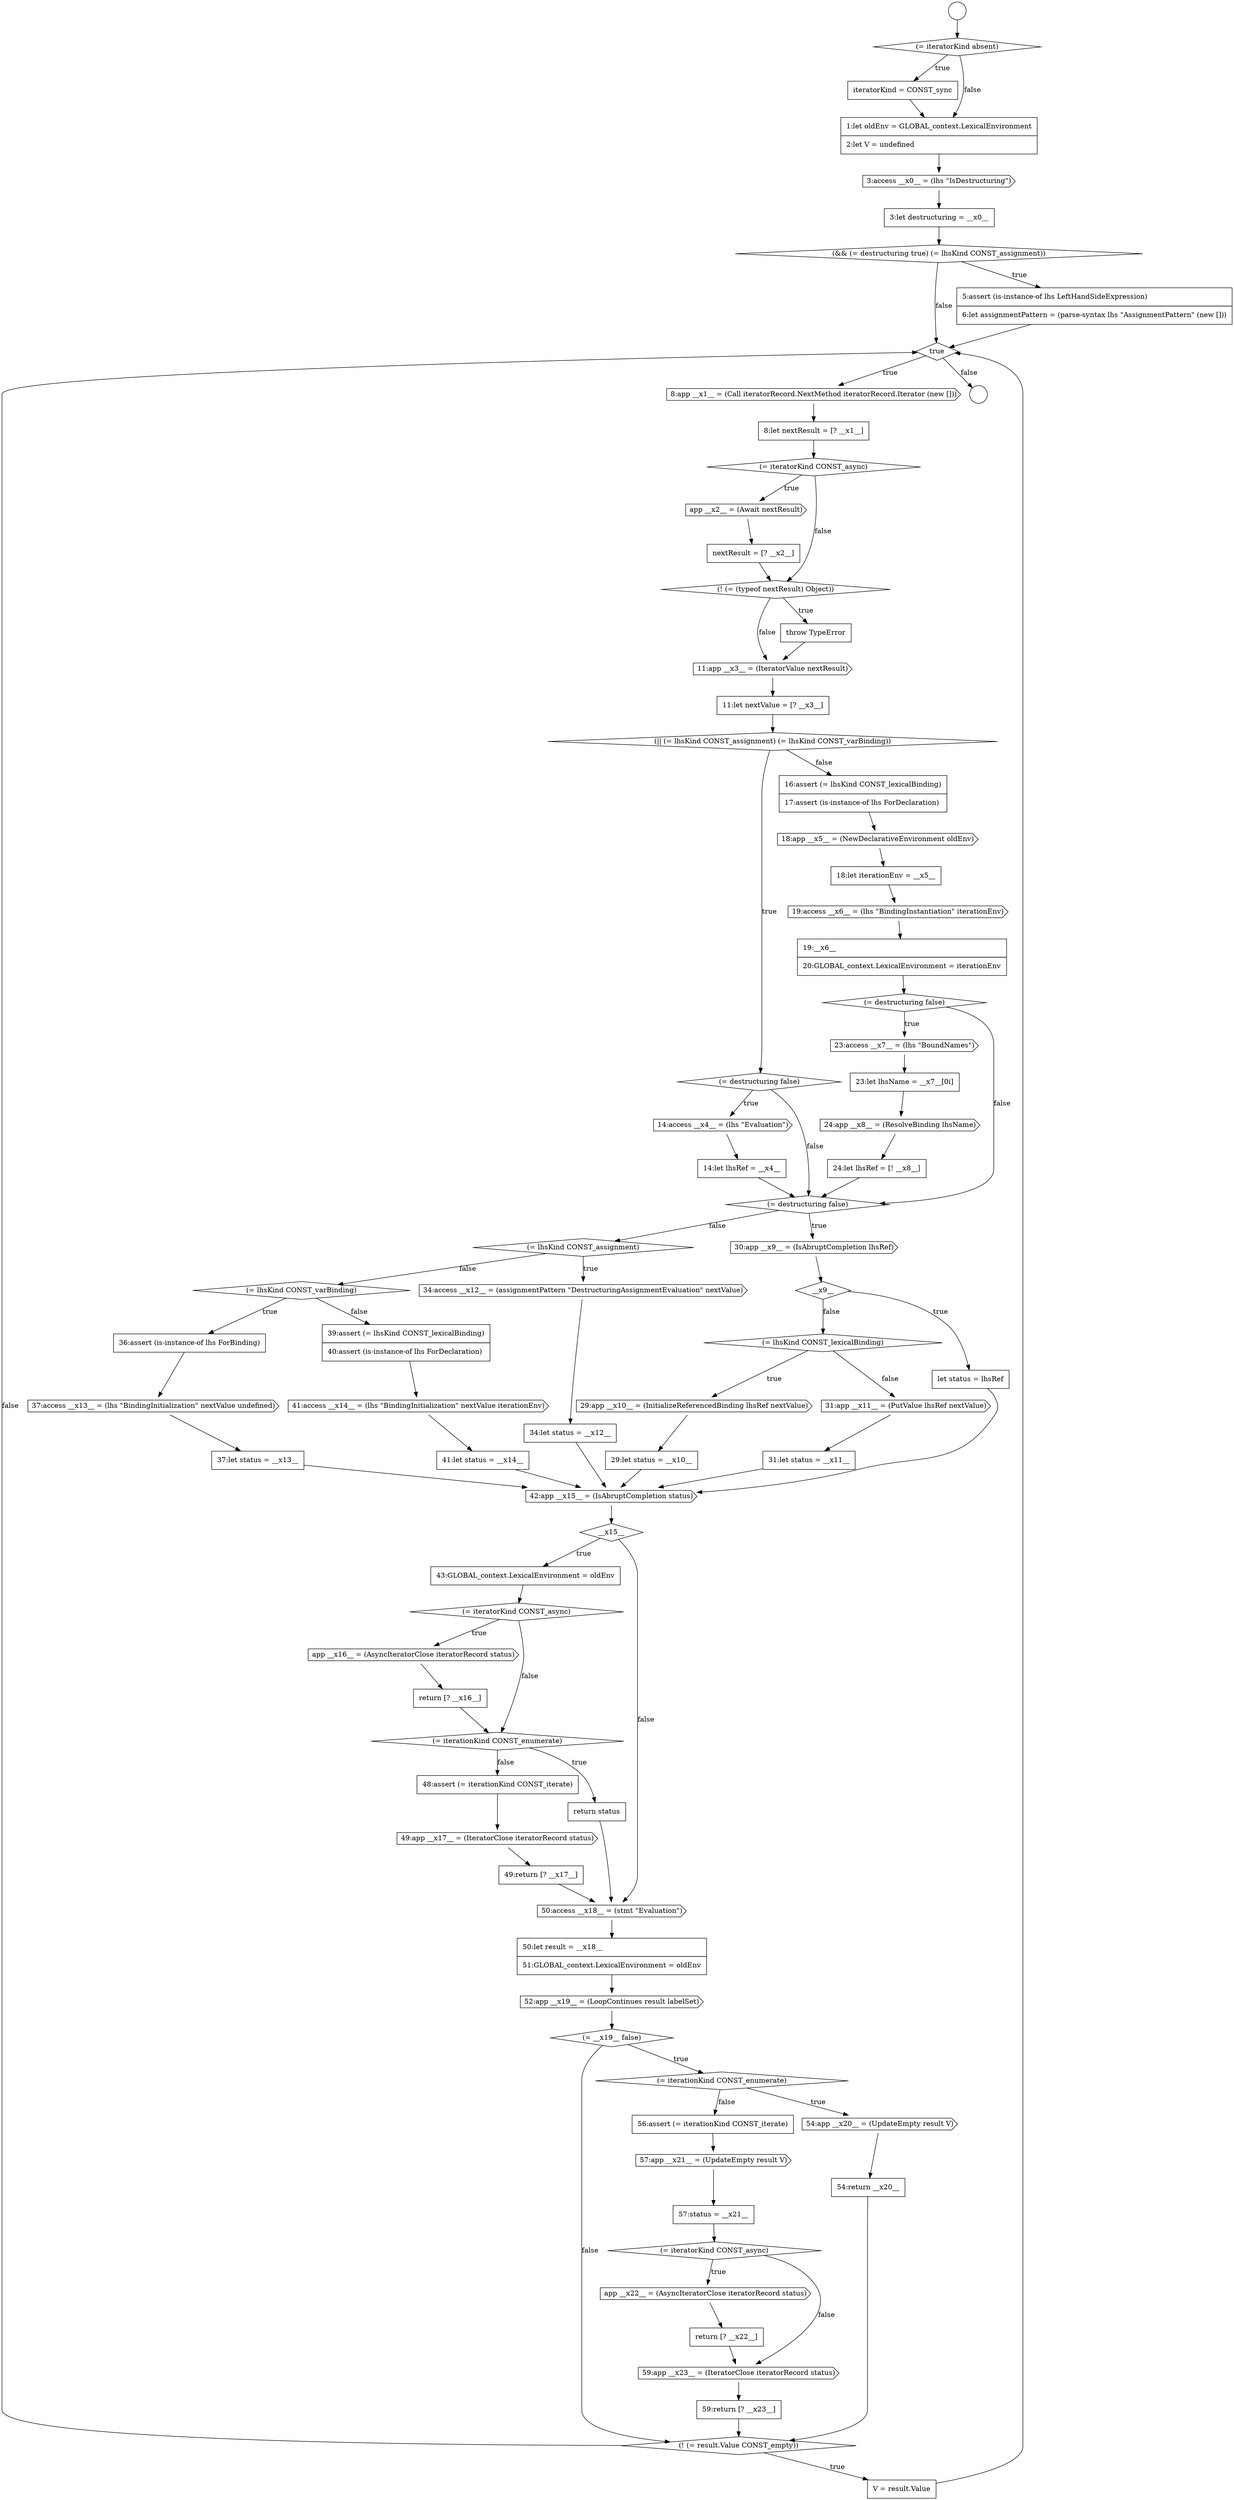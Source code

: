 digraph {
  node5 [shape=cds, label=<<font color="black">3:access __x0__ = (lhs &quot;IsDestructuring&quot;)</font>> color="black" fillcolor="white" style=filled]
  node65 [shape=cds, label=<<font color="black">52:app __x19__ = (LoopContinues result labelSet)</font>> color="black" fillcolor="white" style=filled]
  node77 [shape=none, margin=0, label=<<font color="black">
    <table border="0" cellborder="1" cellspacing="0" cellpadding="10">
      <tr><td align="left">59:return [? __x23__]</td></tr>
    </table>
  </font>> color="black" fillcolor="white" style=filled]
  node66 [shape=diamond, label=<<font color="black">(= __x19__ false)</font>> color="black" fillcolor="white" style=filled]
  node69 [shape=none, margin=0, label=<<font color="black">
    <table border="0" cellborder="1" cellspacing="0" cellpadding="10">
      <tr><td align="left">54:return __x20__</td></tr>
    </table>
  </font>> color="black" fillcolor="white" style=filled]
  node0 [shape=circle label=" " color="black" fillcolor="white" style=filled]
  node10 [shape=cds, label=<<font color="black">8:app __x1__ = (Call iteratorRecord.NextMethod iteratorRecord.Iterator (new []))</font>> color="black" fillcolor="white" style=filled]
  node56 [shape=cds, label=<<font color="black">app __x16__ = (AsyncIteratorClose iteratorRecord status)</font>> color="black" fillcolor="white" style=filled]
  node42 [shape=diamond, label=<<font color="black">(= lhsKind CONST_assignment)</font>> color="black" fillcolor="white" style=filled]
  node24 [shape=cds, label=<<font color="black">18:app __x5__ = (NewDeclarativeEnvironment oldEnv)</font>> color="black" fillcolor="white" style=filled]
  node37 [shape=diamond, label=<<font color="black">(= lhsKind CONST_lexicalBinding)</font>> color="black" fillcolor="white" style=filled]
  node25 [shape=none, margin=0, label=<<font color="black">
    <table border="0" cellborder="1" cellspacing="0" cellpadding="10">
      <tr><td align="left">18:let iterationEnv = __x5__</td></tr>
    </table>
  </font>> color="black" fillcolor="white" style=filled]
  node52 [shape=cds, label=<<font color="black">42:app __x15__ = (IsAbruptCompletion status)</font>> color="black" fillcolor="white" style=filled]
  node14 [shape=none, margin=0, label=<<font color="black">
    <table border="0" cellborder="1" cellspacing="0" cellpadding="10">
      <tr><td align="left">nextResult = [? __x2__]</td></tr>
    </table>
  </font>> color="black" fillcolor="white" style=filled]
  node20 [shape=diamond, label=<<font color="black">(= destructuring false)</font>> color="black" fillcolor="white" style=filled]
  node46 [shape=none, margin=0, label=<<font color="black">
    <table border="0" cellborder="1" cellspacing="0" cellpadding="10">
      <tr><td align="left">36:assert (is-instance-of lhs ForBinding)</td></tr>
    </table>
  </font>> color="black" fillcolor="white" style=filled]
  node57 [shape=none, margin=0, label=<<font color="black">
    <table border="0" cellborder="1" cellspacing="0" cellpadding="10">
      <tr><td align="left">return [? __x16__]</td></tr>
    </table>
  </font>> color="black" fillcolor="white" style=filled]
  node78 [shape=diamond, label=<<font color="black">(! (= result.Value CONST_empty))</font>> color="black" fillcolor="white" style=filled]
  node29 [shape=cds, label=<<font color="black">23:access __x7__ = (lhs &quot;BoundNames&quot;)</font>> color="black" fillcolor="white" style=filled]
  node61 [shape=cds, label=<<font color="black">49:app __x17__ = (IteratorClose iteratorRecord status)</font>> color="black" fillcolor="white" style=filled]
  node1 [shape=circle label=" " color="black" fillcolor="white" style=filled]
  node74 [shape=cds, label=<<font color="black">app __x22__ = (AsyncIteratorClose iteratorRecord status)</font>> color="black" fillcolor="white" style=filled]
  node6 [shape=none, margin=0, label=<<font color="black">
    <table border="0" cellborder="1" cellspacing="0" cellpadding="10">
      <tr><td align="left">3:let destructuring = __x0__</td></tr>
    </table>
  </font>> color="black" fillcolor="white" style=filled]
  node60 [shape=none, margin=0, label=<<font color="black">
    <table border="0" cellborder="1" cellspacing="0" cellpadding="10">
      <tr><td align="left">48:assert (= iterationKind CONST_iterate)</td></tr>
    </table>
  </font>> color="black" fillcolor="white" style=filled]
  node70 [shape=none, margin=0, label=<<font color="black">
    <table border="0" cellborder="1" cellspacing="0" cellpadding="10">
      <tr><td align="left">56:assert (= iterationKind CONST_iterate)</td></tr>
    </table>
  </font>> color="black" fillcolor="white" style=filled]
  node21 [shape=cds, label=<<font color="black">14:access __x4__ = (lhs &quot;Evaluation&quot;)</font>> color="black" fillcolor="white" style=filled]
  node33 [shape=diamond, label=<<font color="black">(= destructuring false)</font>> color="black" fillcolor="white" style=filled]
  node28 [shape=diamond, label=<<font color="black">(= destructuring false)</font>> color="black" fillcolor="white" style=filled]
  node38 [shape=cds, label=<<font color="black">29:app __x10__ = (InitializeReferencedBinding lhsRef nextValue)</font>> color="black" fillcolor="white" style=filled]
  node9 [shape=diamond, label=<<font color="black">true</font>> color="black" fillcolor="white" style=filled]
  node53 [shape=diamond, label=<<font color="black">__x15__</font>> color="black" fillcolor="white" style=filled]
  node13 [shape=cds, label=<<font color="black">app __x2__ = (Await nextResult)</font>> color="black" fillcolor="white" style=filled]
  node41 [shape=none, margin=0, label=<<font color="black">
    <table border="0" cellborder="1" cellspacing="0" cellpadding="10">
      <tr><td align="left">31:let status = __x11__</td></tr>
    </table>
  </font>> color="black" fillcolor="white" style=filled]
  node73 [shape=diamond, label=<<font color="black">(= iteratorKind CONST_async)</font>> color="black" fillcolor="white" style=filled]
  node2 [shape=diamond, label=<<font color="black">(= iteratorKind absent)</font>> color="black" fillcolor="white" style=filled]
  node45 [shape=diamond, label=<<font color="black">(= lhsKind CONST_varBinding)</font>> color="black" fillcolor="white" style=filled]
  node64 [shape=none, margin=0, label=<<font color="black">
    <table border="0" cellborder="1" cellspacing="0" cellpadding="10">
      <tr><td align="left">50:let result = __x18__</td></tr>
      <tr><td align="left">51:GLOBAL_context.LexicalEnvironment = oldEnv</td></tr>
    </table>
  </font>> color="black" fillcolor="white" style=filled]
  node17 [shape=cds, label=<<font color="black">11:app __x3__ = (IteratorValue nextResult)</font>> color="black" fillcolor="white" style=filled]
  node32 [shape=none, margin=0, label=<<font color="black">
    <table border="0" cellborder="1" cellspacing="0" cellpadding="10">
      <tr><td align="left">24:let lhsRef = [! __x8__]</td></tr>
    </table>
  </font>> color="black" fillcolor="white" style=filled]
  node34 [shape=cds, label=<<font color="black">30:app __x9__ = (IsAbruptCompletion lhsRef)</font>> color="black" fillcolor="white" style=filled]
  node22 [shape=none, margin=0, label=<<font color="black">
    <table border="0" cellborder="1" cellspacing="0" cellpadding="10">
      <tr><td align="left">14:let lhsRef = __x4__</td></tr>
    </table>
  </font>> color="black" fillcolor="white" style=filled]
  node44 [shape=none, margin=0, label=<<font color="black">
    <table border="0" cellborder="1" cellspacing="0" cellpadding="10">
      <tr><td align="left">34:let status = __x12__</td></tr>
    </table>
  </font>> color="black" fillcolor="white" style=filled]
  node59 [shape=none, margin=0, label=<<font color="black">
    <table border="0" cellborder="1" cellspacing="0" cellpadding="10">
      <tr><td align="left">return status</td></tr>
    </table>
  </font>> color="black" fillcolor="white" style=filled]
  node27 [shape=none, margin=0, label=<<font color="black">
    <table border="0" cellborder="1" cellspacing="0" cellpadding="10">
      <tr><td align="left">19:__x6__</td></tr>
      <tr><td align="left">20:GLOBAL_context.LexicalEnvironment = iterationEnv</td></tr>
    </table>
  </font>> color="black" fillcolor="white" style=filled]
  node71 [shape=cds, label=<<font color="black">57:app __x21__ = (UpdateEmpty result V)</font>> color="black" fillcolor="white" style=filled]
  node12 [shape=diamond, label=<<font color="black">(= iteratorKind CONST_async)</font>> color="black" fillcolor="white" style=filled]
  node54 [shape=none, margin=0, label=<<font color="black">
    <table border="0" cellborder="1" cellspacing="0" cellpadding="10">
      <tr><td align="left">43:GLOBAL_context.LexicalEnvironment = oldEnv</td></tr>
    </table>
  </font>> color="black" fillcolor="white" style=filled]
  node49 [shape=none, margin=0, label=<<font color="black">
    <table border="0" cellborder="1" cellspacing="0" cellpadding="10">
      <tr><td align="left">39:assert (= lhsKind CONST_lexicalBinding)</td></tr>
      <tr><td align="left">40:assert (is-instance-of lhs ForDeclaration)</td></tr>
    </table>
  </font>> color="black" fillcolor="white" style=filled]
  node76 [shape=cds, label=<<font color="black">59:app __x23__ = (IteratorClose iteratorRecord status)</font>> color="black" fillcolor="white" style=filled]
  node7 [shape=diamond, label=<<font color="black">(&amp;&amp; (= destructuring true) (= lhsKind CONST_assignment))</font>> color="black" fillcolor="white" style=filled]
  node39 [shape=none, margin=0, label=<<font color="black">
    <table border="0" cellborder="1" cellspacing="0" cellpadding="10">
      <tr><td align="left">29:let status = __x10__</td></tr>
    </table>
  </font>> color="black" fillcolor="white" style=filled]
  node3 [shape=none, margin=0, label=<<font color="black">
    <table border="0" cellborder="1" cellspacing="0" cellpadding="10">
      <tr><td align="left">iteratorKind = CONST_sync</td></tr>
    </table>
  </font>> color="black" fillcolor="white" style=filled]
  node35 [shape=diamond, label=<<font color="black">__x9__</font>> color="black" fillcolor="white" style=filled]
  node48 [shape=none, margin=0, label=<<font color="black">
    <table border="0" cellborder="1" cellspacing="0" cellpadding="10">
      <tr><td align="left">37:let status = __x13__</td></tr>
    </table>
  </font>> color="black" fillcolor="white" style=filled]
  node63 [shape=cds, label=<<font color="black">50:access __x18__ = (stmt &quot;Evaluation&quot;)</font>> color="black" fillcolor="white" style=filled]
  node18 [shape=none, margin=0, label=<<font color="black">
    <table border="0" cellborder="1" cellspacing="0" cellpadding="10">
      <tr><td align="left">11:let nextValue = [? __x3__]</td></tr>
    </table>
  </font>> color="black" fillcolor="white" style=filled]
  node50 [shape=cds, label=<<font color="black">41:access __x14__ = (lhs &quot;BindingInitialization&quot; nextValue iterationEnv)</font>> color="black" fillcolor="white" style=filled]
  node67 [shape=diamond, label=<<font color="black">(= iterationKind CONST_enumerate)</font>> color="black" fillcolor="white" style=filled]
  node16 [shape=none, margin=0, label=<<font color="black">
    <table border="0" cellborder="1" cellspacing="0" cellpadding="10">
      <tr><td align="left">throw TypeError</td></tr>
    </table>
  </font>> color="black" fillcolor="white" style=filled]
  node31 [shape=cds, label=<<font color="black">24:app __x8__ = (ResolveBinding lhsName)</font>> color="black" fillcolor="white" style=filled]
  node11 [shape=none, margin=0, label=<<font color="black">
    <table border="0" cellborder="1" cellspacing="0" cellpadding="10">
      <tr><td align="left">8:let nextResult = [? __x1__]</td></tr>
    </table>
  </font>> color="black" fillcolor="white" style=filled]
  node72 [shape=none, margin=0, label=<<font color="black">
    <table border="0" cellborder="1" cellspacing="0" cellpadding="10">
      <tr><td align="left">57:status = __x21__</td></tr>
    </table>
  </font>> color="black" fillcolor="white" style=filled]
  node43 [shape=cds, label=<<font color="black">34:access __x12__ = (assignmentPattern &quot;DestructuringAssignmentEvaluation&quot; nextValue)</font>> color="black" fillcolor="white" style=filled]
  node40 [shape=cds, label=<<font color="black">31:app __x11__ = (PutValue lhsRef nextValue)</font>> color="black" fillcolor="white" style=filled]
  node26 [shape=cds, label=<<font color="black">19:access __x6__ = (lhs &quot;BindingInstantiation&quot; iterationEnv)</font>> color="black" fillcolor="white" style=filled]
  node55 [shape=diamond, label=<<font color="black">(= iteratorKind CONST_async)</font>> color="black" fillcolor="white" style=filled]
  node23 [shape=none, margin=0, label=<<font color="black">
    <table border="0" cellborder="1" cellspacing="0" cellpadding="10">
      <tr><td align="left">16:assert (= lhsKind CONST_lexicalBinding)</td></tr>
      <tr><td align="left">17:assert (is-instance-of lhs ForDeclaration)</td></tr>
    </table>
  </font>> color="black" fillcolor="white" style=filled]
  node8 [shape=none, margin=0, label=<<font color="black">
    <table border="0" cellborder="1" cellspacing="0" cellpadding="10">
      <tr><td align="left">5:assert (is-instance-of lhs LeftHandSideExpression)</td></tr>
      <tr><td align="left">6:let assignmentPattern = (parse-syntax lhs &quot;AssignmentPattern&quot; (new []))</td></tr>
    </table>
  </font>> color="black" fillcolor="white" style=filled]
  node75 [shape=none, margin=0, label=<<font color="black">
    <table border="0" cellborder="1" cellspacing="0" cellpadding="10">
      <tr><td align="left">return [? __x22__]</td></tr>
    </table>
  </font>> color="black" fillcolor="white" style=filled]
  node58 [shape=diamond, label=<<font color="black">(= iterationKind CONST_enumerate)</font>> color="black" fillcolor="white" style=filled]
  node36 [shape=none, margin=0, label=<<font color="black">
    <table border="0" cellborder="1" cellspacing="0" cellpadding="10">
      <tr><td align="left">let status = lhsRef</td></tr>
    </table>
  </font>> color="black" fillcolor="white" style=filled]
  node30 [shape=none, margin=0, label=<<font color="black">
    <table border="0" cellborder="1" cellspacing="0" cellpadding="10">
      <tr><td align="left">23:let lhsName = __x7__[0i]</td></tr>
    </table>
  </font>> color="black" fillcolor="white" style=filled]
  node51 [shape=none, margin=0, label=<<font color="black">
    <table border="0" cellborder="1" cellspacing="0" cellpadding="10">
      <tr><td align="left">41:let status = __x14__</td></tr>
    </table>
  </font>> color="black" fillcolor="white" style=filled]
  node19 [shape=diamond, label=<<font color="black">(|| (= lhsKind CONST_assignment) (= lhsKind CONST_varBinding))</font>> color="black" fillcolor="white" style=filled]
  node4 [shape=none, margin=0, label=<<font color="black">
    <table border="0" cellborder="1" cellspacing="0" cellpadding="10">
      <tr><td align="left">1:let oldEnv = GLOBAL_context.LexicalEnvironment</td></tr>
      <tr><td align="left">2:let V = undefined</td></tr>
    </table>
  </font>> color="black" fillcolor="white" style=filled]
  node79 [shape=none, margin=0, label=<<font color="black">
    <table border="0" cellborder="1" cellspacing="0" cellpadding="10">
      <tr><td align="left">V = result.Value</td></tr>
    </table>
  </font>> color="black" fillcolor="white" style=filled]
  node47 [shape=cds, label=<<font color="black">37:access __x13__ = (lhs &quot;BindingInitialization&quot; nextValue undefined)</font>> color="black" fillcolor="white" style=filled]
  node15 [shape=diamond, label=<<font color="black">(! (= (typeof nextResult) Object))</font>> color="black" fillcolor="white" style=filled]
  node68 [shape=cds, label=<<font color="black">54:app __x20__ = (UpdateEmpty result V)</font>> color="black" fillcolor="white" style=filled]
  node62 [shape=none, margin=0, label=<<font color="black">
    <table border="0" cellborder="1" cellspacing="0" cellpadding="10">
      <tr><td align="left">49:return [? __x17__]</td></tr>
    </table>
  </font>> color="black" fillcolor="white" style=filled]
  node41 -> node52 [ color="black"]
  node62 -> node63 [ color="black"]
  node11 -> node12 [ color="black"]
  node28 -> node29 [label=<<font color="black">true</font>> color="black"]
  node28 -> node33 [label=<<font color="black">false</font>> color="black"]
  node0 -> node2 [ color="black"]
  node72 -> node73 [ color="black"]
  node5 -> node6 [ color="black"]
  node3 -> node4 [ color="black"]
  node58 -> node59 [label=<<font color="black">true</font>> color="black"]
  node58 -> node60 [label=<<font color="black">false</font>> color="black"]
  node44 -> node52 [ color="black"]
  node63 -> node64 [ color="black"]
  node22 -> node33 [ color="black"]
  node55 -> node56 [label=<<font color="black">true</font>> color="black"]
  node55 -> node58 [label=<<font color="black">false</font>> color="black"]
  node64 -> node65 [ color="black"]
  node29 -> node30 [ color="black"]
  node61 -> node62 [ color="black"]
  node48 -> node52 [ color="black"]
  node79 -> node9 [ color="black"]
  node59 -> node63 [ color="black"]
  node54 -> node55 [ color="black"]
  node34 -> node35 [ color="black"]
  node9 -> node10 [label=<<font color="black">true</font>> color="black"]
  node9 -> node1 [label=<<font color="black">false</font>> color="black"]
  node18 -> node19 [ color="black"]
  node71 -> node72 [ color="black"]
  node19 -> node20 [label=<<font color="black">true</font>> color="black"]
  node19 -> node23 [label=<<font color="black">false</font>> color="black"]
  node7 -> node8 [label=<<font color="black">true</font>> color="black"]
  node7 -> node9 [label=<<font color="black">false</font>> color="black"]
  node35 -> node36 [label=<<font color="black">true</font>> color="black"]
  node35 -> node37 [label=<<font color="black">false</font>> color="black"]
  node13 -> node14 [ color="black"]
  node57 -> node58 [ color="black"]
  node75 -> node76 [ color="black"]
  node53 -> node54 [label=<<font color="black">true</font>> color="black"]
  node53 -> node63 [label=<<font color="black">false</font>> color="black"]
  node52 -> node53 [ color="black"]
  node2 -> node3 [label=<<font color="black">true</font>> color="black"]
  node2 -> node4 [label=<<font color="black">false</font>> color="black"]
  node70 -> node71 [ color="black"]
  node6 -> node7 [ color="black"]
  node76 -> node77 [ color="black"]
  node15 -> node16 [label=<<font color="black">true</font>> color="black"]
  node15 -> node17 [label=<<font color="black">false</font>> color="black"]
  node43 -> node44 [ color="black"]
  node12 -> node13 [label=<<font color="black">true</font>> color="black"]
  node12 -> node15 [label=<<font color="black">false</font>> color="black"]
  node66 -> node67 [label=<<font color="black">true</font>> color="black"]
  node66 -> node78 [label=<<font color="black">false</font>> color="black"]
  node27 -> node28 [ color="black"]
  node68 -> node69 [ color="black"]
  node23 -> node24 [ color="black"]
  node14 -> node15 [ color="black"]
  node31 -> node32 [ color="black"]
  node40 -> node41 [ color="black"]
  node30 -> node31 [ color="black"]
  node33 -> node34 [label=<<font color="black">true</font>> color="black"]
  node33 -> node42 [label=<<font color="black">false</font>> color="black"]
  node37 -> node38 [label=<<font color="black">true</font>> color="black"]
  node37 -> node40 [label=<<font color="black">false</font>> color="black"]
  node77 -> node78 [ color="black"]
  node36 -> node52 [ color="black"]
  node26 -> node27 [ color="black"]
  node10 -> node11 [ color="black"]
  node47 -> node48 [ color="black"]
  node50 -> node51 [ color="black"]
  node4 -> node5 [ color="black"]
  node42 -> node43 [label=<<font color="black">true</font>> color="black"]
  node42 -> node45 [label=<<font color="black">false</font>> color="black"]
  node51 -> node52 [ color="black"]
  node20 -> node21 [label=<<font color="black">true</font>> color="black"]
  node20 -> node33 [label=<<font color="black">false</font>> color="black"]
  node25 -> node26 [ color="black"]
  node8 -> node9 [ color="black"]
  node21 -> node22 [ color="black"]
  node67 -> node68 [label=<<font color="black">true</font>> color="black"]
  node67 -> node70 [label=<<font color="black">false</font>> color="black"]
  node56 -> node57 [ color="black"]
  node60 -> node61 [ color="black"]
  node24 -> node25 [ color="black"]
  node69 -> node78 [ color="black"]
  node46 -> node47 [ color="black"]
  node16 -> node17 [ color="black"]
  node78 -> node79 [label=<<font color="black">true</font>> color="black"]
  node78 -> node9 [label=<<font color="black">false</font>> color="black"]
  node65 -> node66 [ color="black"]
  node73 -> node74 [label=<<font color="black">true</font>> color="black"]
  node73 -> node76 [label=<<font color="black">false</font>> color="black"]
  node45 -> node46 [label=<<font color="black">true</font>> color="black"]
  node45 -> node49 [label=<<font color="black">false</font>> color="black"]
  node49 -> node50 [ color="black"]
  node39 -> node52 [ color="black"]
  node38 -> node39 [ color="black"]
  node74 -> node75 [ color="black"]
  node32 -> node33 [ color="black"]
  node17 -> node18 [ color="black"]
}
